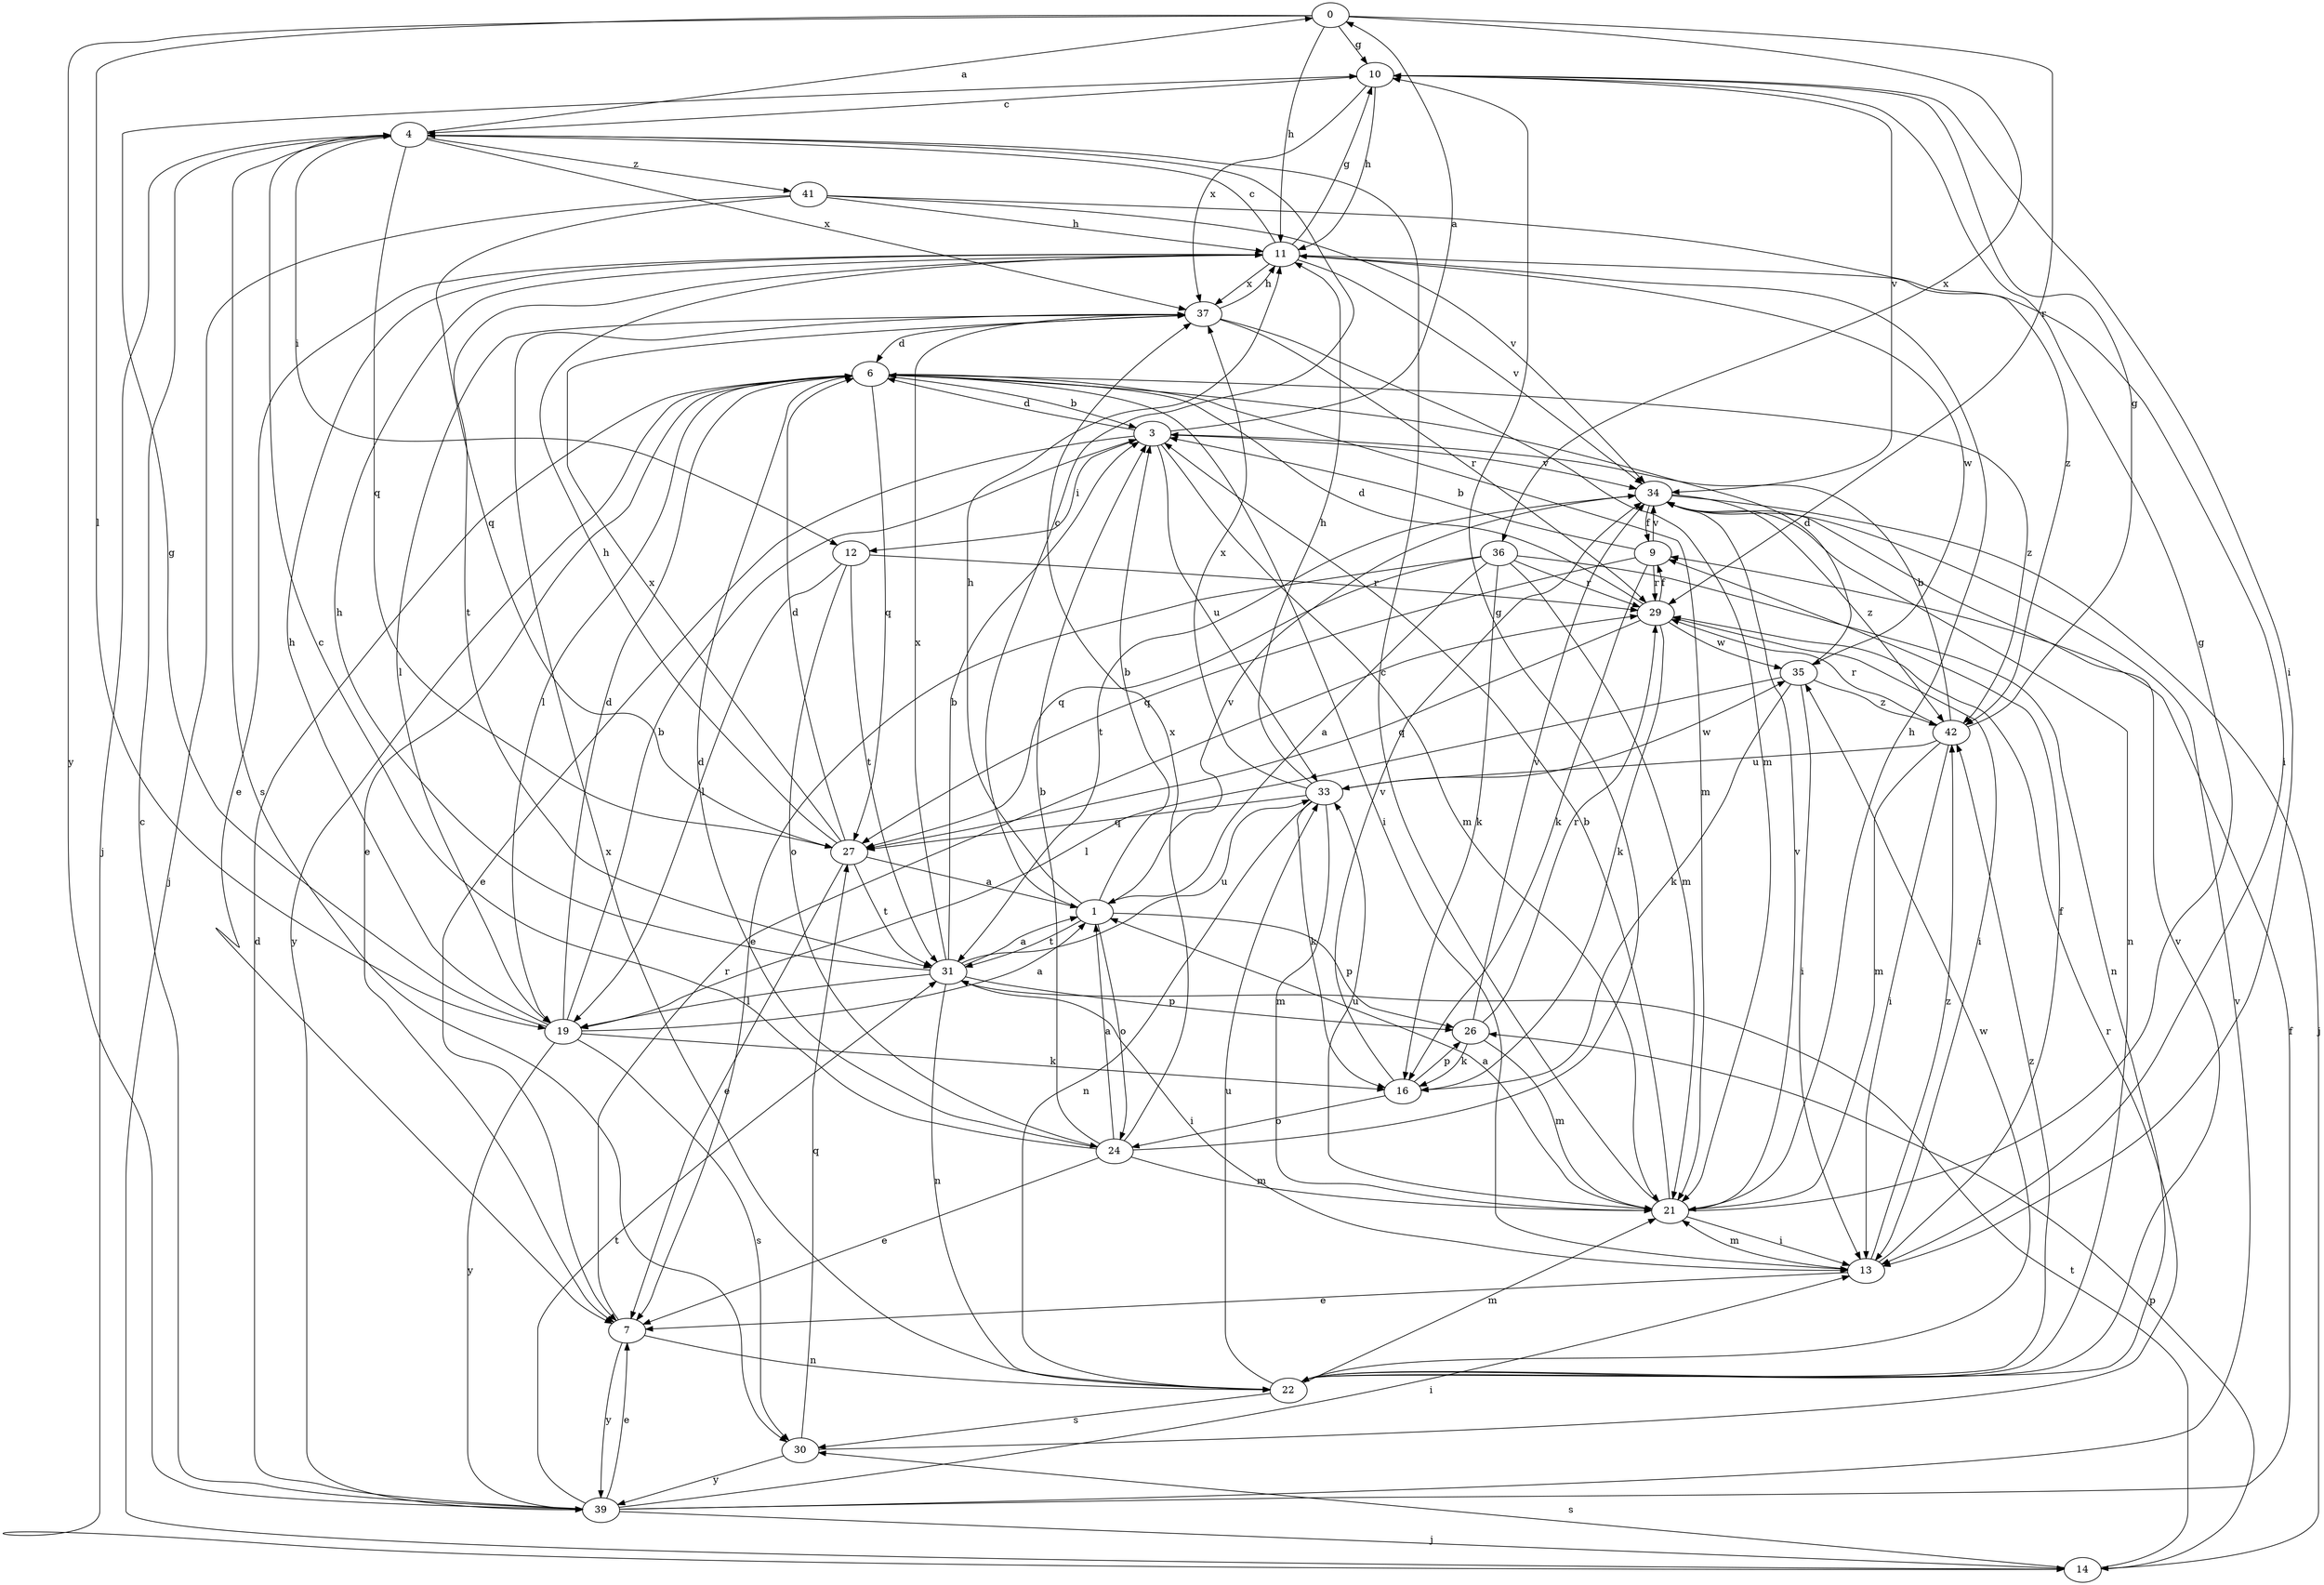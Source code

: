 strict digraph  {
0;
1;
3;
4;
6;
7;
9;
10;
11;
12;
13;
14;
16;
19;
21;
22;
24;
26;
27;
29;
30;
31;
33;
34;
35;
36;
37;
39;
41;
42;
0 -> 10  [label=g];
0 -> 11  [label=h];
0 -> 19  [label=l];
0 -> 29  [label=r];
0 -> 36  [label=x];
0 -> 39  [label=y];
1 -> 3  [label=b];
1 -> 4  [label=c];
1 -> 11  [label=h];
1 -> 24  [label=o];
1 -> 26  [label=p];
1 -> 31  [label=t];
1 -> 34  [label=v];
3 -> 0  [label=a];
3 -> 6  [label=d];
3 -> 7  [label=e];
3 -> 12  [label=i];
3 -> 21  [label=m];
3 -> 33  [label=u];
3 -> 34  [label=v];
4 -> 0  [label=a];
4 -> 12  [label=i];
4 -> 14  [label=j];
4 -> 27  [label=q];
4 -> 30  [label=s];
4 -> 37  [label=x];
4 -> 41  [label=z];
6 -> 3  [label=b];
6 -> 7  [label=e];
6 -> 13  [label=i];
6 -> 19  [label=l];
6 -> 21  [label=m];
6 -> 27  [label=q];
6 -> 39  [label=y];
6 -> 42  [label=z];
7 -> 22  [label=n];
7 -> 29  [label=r];
7 -> 39  [label=y];
9 -> 3  [label=b];
9 -> 16  [label=k];
9 -> 27  [label=q];
9 -> 29  [label=r];
9 -> 34  [label=v];
10 -> 4  [label=c];
10 -> 11  [label=h];
10 -> 13  [label=i];
10 -> 34  [label=v];
10 -> 37  [label=x];
11 -> 4  [label=c];
11 -> 7  [label=e];
11 -> 10  [label=g];
11 -> 13  [label=i];
11 -> 31  [label=t];
11 -> 34  [label=v];
11 -> 35  [label=w];
11 -> 37  [label=x];
12 -> 19  [label=l];
12 -> 24  [label=o];
12 -> 29  [label=r];
12 -> 31  [label=t];
13 -> 7  [label=e];
13 -> 9  [label=f];
13 -> 21  [label=m];
13 -> 42  [label=z];
14 -> 26  [label=p];
14 -> 30  [label=s];
14 -> 31  [label=t];
16 -> 24  [label=o];
16 -> 26  [label=p];
16 -> 34  [label=v];
19 -> 1  [label=a];
19 -> 3  [label=b];
19 -> 6  [label=d];
19 -> 10  [label=g];
19 -> 11  [label=h];
19 -> 16  [label=k];
19 -> 30  [label=s];
19 -> 39  [label=y];
21 -> 1  [label=a];
21 -> 3  [label=b];
21 -> 4  [label=c];
21 -> 10  [label=g];
21 -> 11  [label=h];
21 -> 13  [label=i];
21 -> 33  [label=u];
21 -> 34  [label=v];
22 -> 21  [label=m];
22 -> 30  [label=s];
22 -> 33  [label=u];
22 -> 34  [label=v];
22 -> 35  [label=w];
22 -> 37  [label=x];
22 -> 42  [label=z];
24 -> 1  [label=a];
24 -> 3  [label=b];
24 -> 4  [label=c];
24 -> 6  [label=d];
24 -> 7  [label=e];
24 -> 10  [label=g];
24 -> 21  [label=m];
24 -> 37  [label=x];
26 -> 16  [label=k];
26 -> 21  [label=m];
26 -> 29  [label=r];
26 -> 34  [label=v];
27 -> 1  [label=a];
27 -> 6  [label=d];
27 -> 7  [label=e];
27 -> 11  [label=h];
27 -> 31  [label=t];
27 -> 37  [label=x];
29 -> 6  [label=d];
29 -> 9  [label=f];
29 -> 13  [label=i];
29 -> 16  [label=k];
29 -> 27  [label=q];
29 -> 35  [label=w];
30 -> 27  [label=q];
30 -> 29  [label=r];
30 -> 39  [label=y];
31 -> 1  [label=a];
31 -> 3  [label=b];
31 -> 11  [label=h];
31 -> 13  [label=i];
31 -> 19  [label=l];
31 -> 22  [label=n];
31 -> 26  [label=p];
31 -> 33  [label=u];
31 -> 37  [label=x];
33 -> 11  [label=h];
33 -> 16  [label=k];
33 -> 21  [label=m];
33 -> 22  [label=n];
33 -> 27  [label=q];
33 -> 35  [label=w];
33 -> 37  [label=x];
34 -> 9  [label=f];
34 -> 14  [label=j];
34 -> 22  [label=n];
34 -> 31  [label=t];
34 -> 42  [label=z];
35 -> 6  [label=d];
35 -> 13  [label=i];
35 -> 16  [label=k];
35 -> 19  [label=l];
35 -> 42  [label=z];
36 -> 1  [label=a];
36 -> 7  [label=e];
36 -> 16  [label=k];
36 -> 21  [label=m];
36 -> 22  [label=n];
36 -> 27  [label=q];
36 -> 29  [label=r];
37 -> 6  [label=d];
37 -> 11  [label=h];
37 -> 19  [label=l];
37 -> 21  [label=m];
37 -> 29  [label=r];
39 -> 4  [label=c];
39 -> 6  [label=d];
39 -> 7  [label=e];
39 -> 9  [label=f];
39 -> 13  [label=i];
39 -> 14  [label=j];
39 -> 31  [label=t];
39 -> 34  [label=v];
41 -> 11  [label=h];
41 -> 14  [label=j];
41 -> 27  [label=q];
41 -> 34  [label=v];
41 -> 42  [label=z];
42 -> 3  [label=b];
42 -> 10  [label=g];
42 -> 13  [label=i];
42 -> 21  [label=m];
42 -> 29  [label=r];
42 -> 33  [label=u];
}
